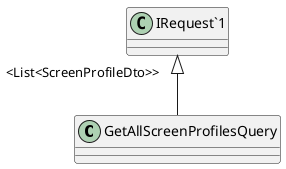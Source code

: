 @startuml
class GetAllScreenProfilesQuery {
}
"IRequest`1" "<List<ScreenProfileDto>>" <|-- GetAllScreenProfilesQuery
@enduml
